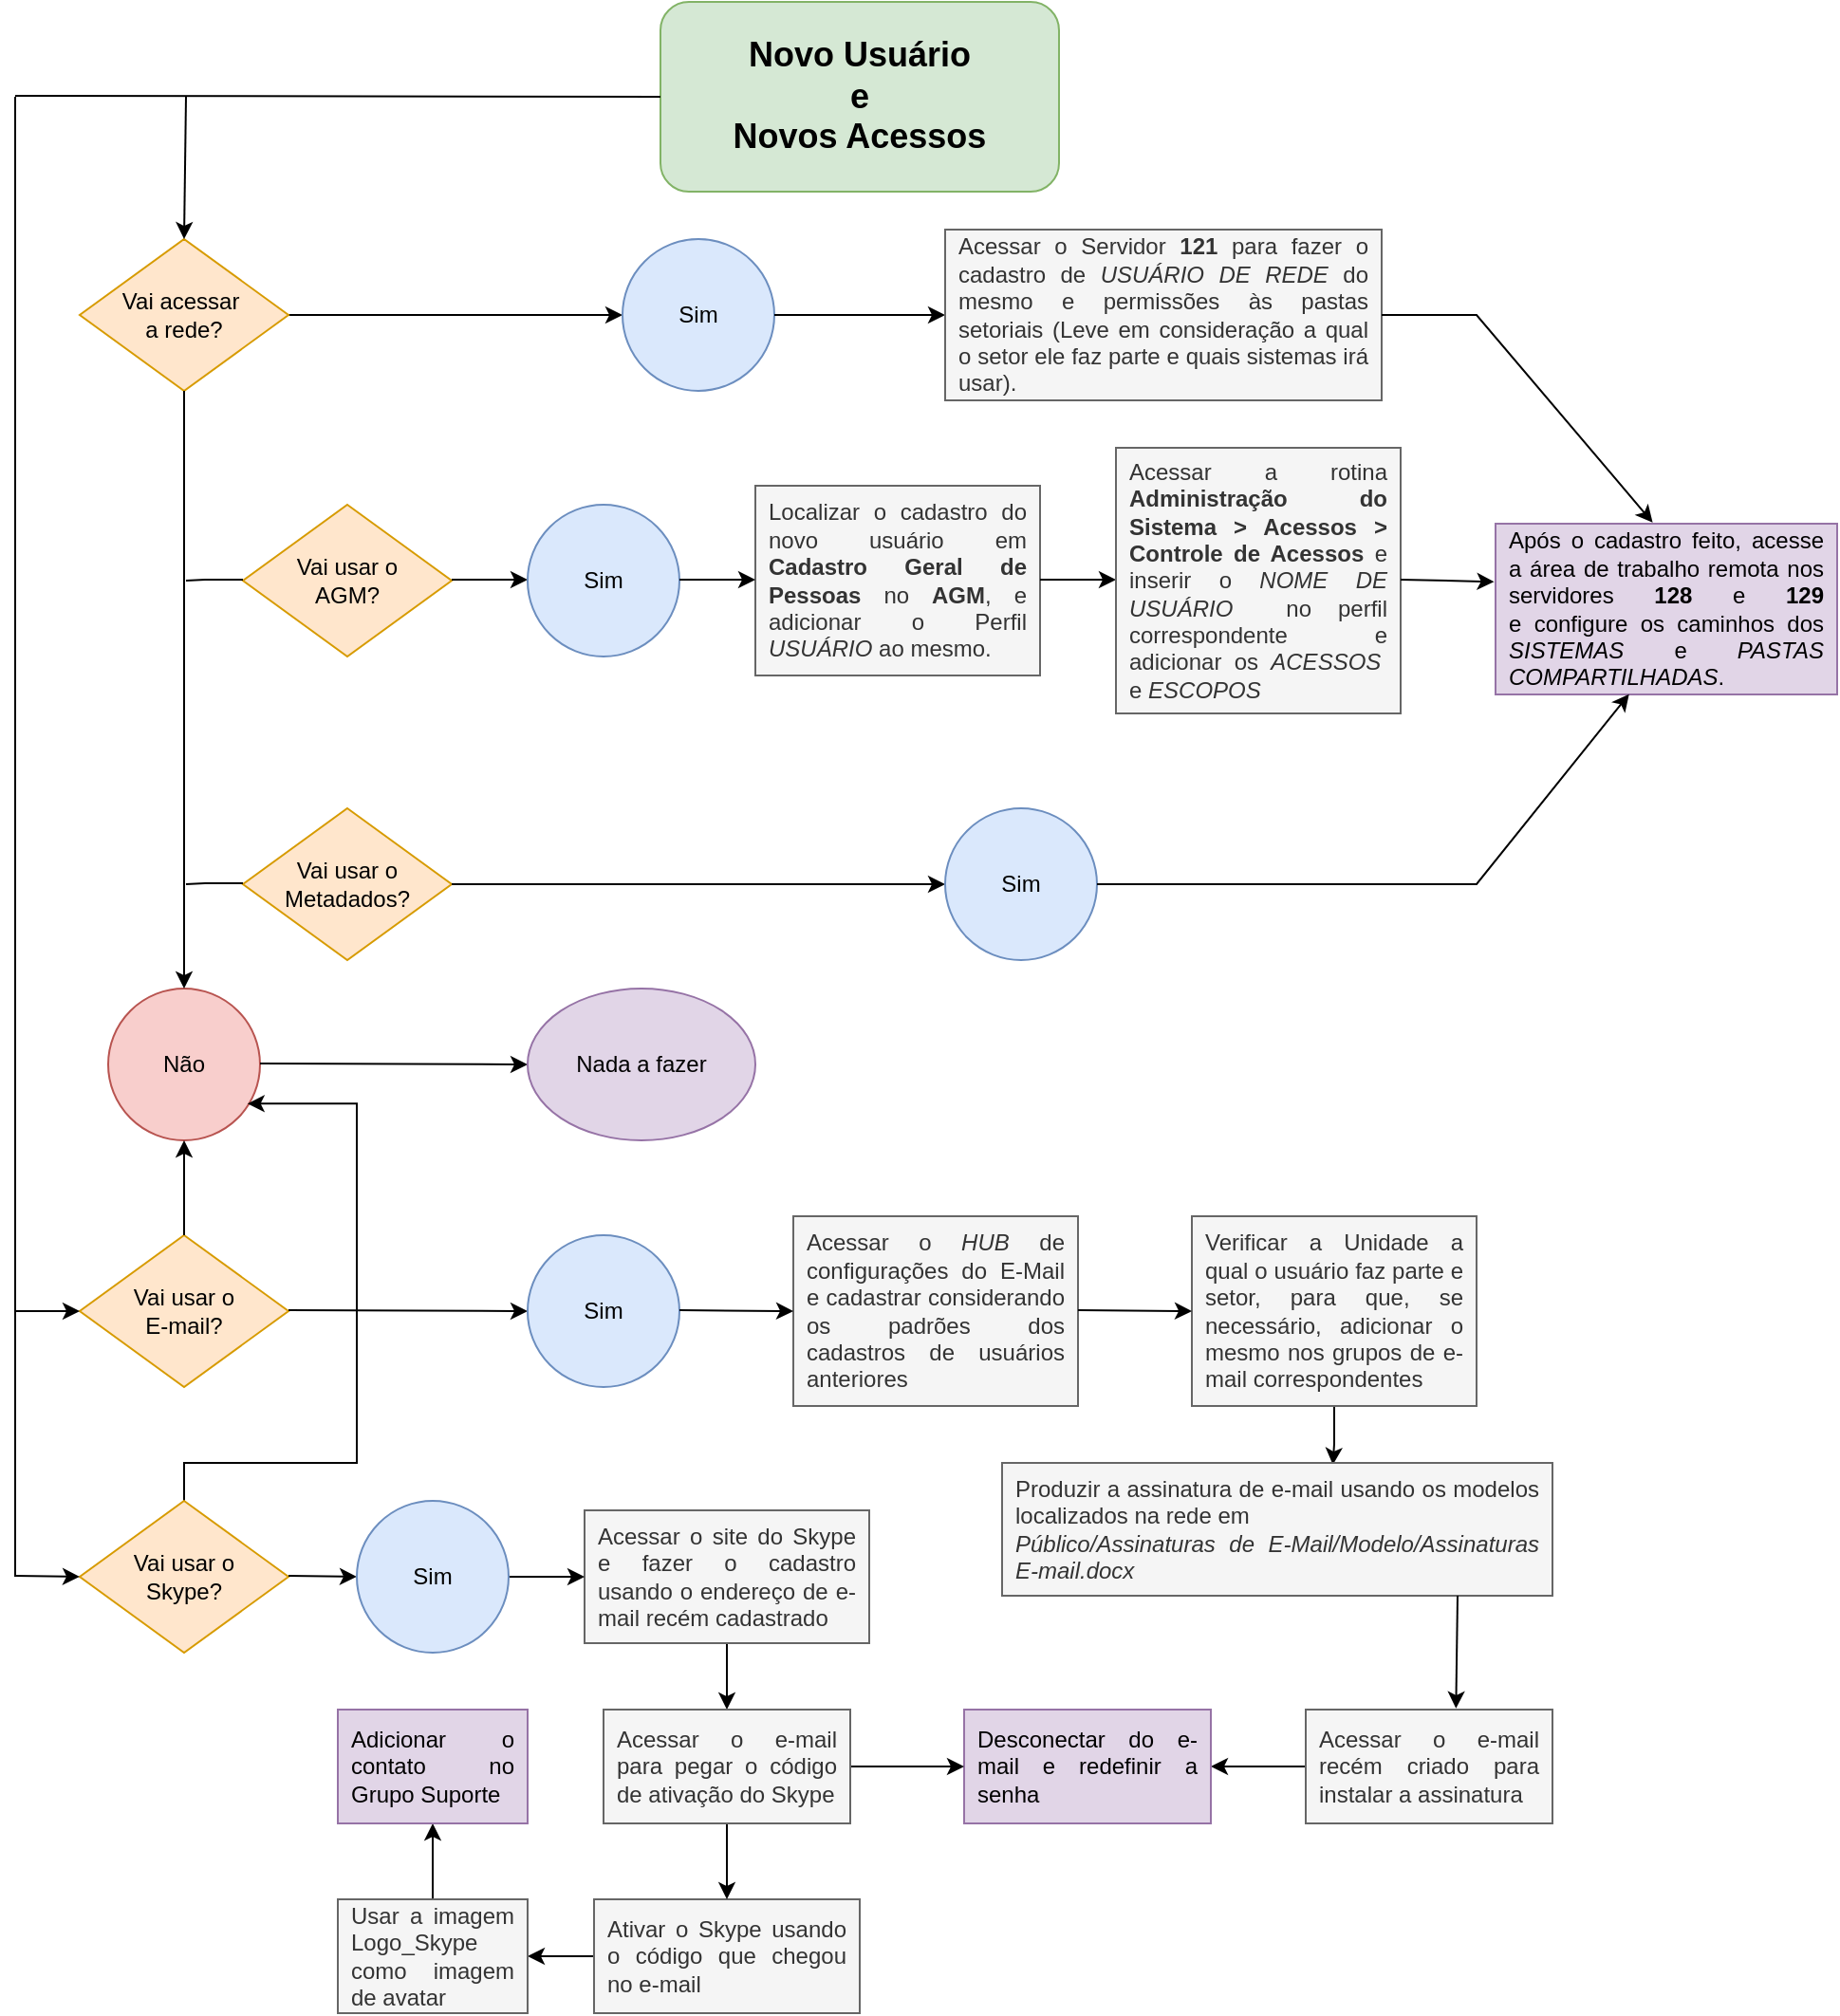 <mxfile version="21.0.8" type="github">
  <diagram name="Page-1" id="2YBvvXClWsGukQMizWep">
    <mxGraphModel dx="1050" dy="585" grid="1" gridSize="10" guides="1" tooltips="1" connect="1" arrows="1" fold="1" page="1" pageScale="1" pageWidth="850" pageHeight="1100" math="0" shadow="0">
      <root>
        <mxCell id="0" />
        <mxCell id="1" parent="0" />
        <mxCell id="UMKtYtPnzh8QqkZGxL-M-10" value="Vai usar o&lt;br&gt;AGM?" style="rhombus;whiteSpace=wrap;html=1;fillColor=#ffe6cc;strokeColor=#d79b00;" vertex="1" parent="1">
          <mxGeometry x="150" y="275" width="110" height="80" as="geometry" />
        </mxCell>
        <mxCell id="UMKtYtPnzh8QqkZGxL-M-12" value="" style="endArrow=classic;html=1;rounded=0;exitX=1;exitY=0.5;exitDx=0;exitDy=0;" edge="1" parent="1" source="UMKtYtPnzh8QqkZGxL-M-30">
          <mxGeometry width="50" height="50" relative="1" as="geometry">
            <mxPoint x="260" y="175" as="sourcePoint" />
            <mxPoint x="350" y="175" as="targetPoint" />
          </mxGeometry>
        </mxCell>
        <mxCell id="UMKtYtPnzh8QqkZGxL-M-14" value="Sim" style="ellipse;whiteSpace=wrap;html=1;aspect=fixed;fillColor=#dae8fc;strokeColor=#6c8ebf;" vertex="1" parent="1">
          <mxGeometry x="350" y="135" width="80" height="80" as="geometry" />
        </mxCell>
        <mxCell id="UMKtYtPnzh8QqkZGxL-M-16" value="Não" style="ellipse;whiteSpace=wrap;html=1;aspect=fixed;fillColor=#f8cecc;strokeColor=#b85450;" vertex="1" parent="1">
          <mxGeometry x="79" y="530" width="80" height="80" as="geometry" />
        </mxCell>
        <mxCell id="UMKtYtPnzh8QqkZGxL-M-18" value="Vai usar o Metadados?" style="rhombus;whiteSpace=wrap;html=1;fillColor=#ffe6cc;strokeColor=#d79b00;" vertex="1" parent="1">
          <mxGeometry x="150" y="435" width="110" height="80" as="geometry" />
        </mxCell>
        <mxCell id="UMKtYtPnzh8QqkZGxL-M-19" value="" style="endArrow=classic;html=1;rounded=0;" edge="1" parent="1">
          <mxGeometry width="50" height="50" relative="1" as="geometry">
            <mxPoint x="260" y="314.5" as="sourcePoint" />
            <mxPoint x="300" y="314.5" as="targetPoint" />
          </mxGeometry>
        </mxCell>
        <mxCell id="UMKtYtPnzh8QqkZGxL-M-20" value="Sim" style="ellipse;whiteSpace=wrap;html=1;aspect=fixed;fillColor=#dae8fc;strokeColor=#6c8ebf;" vertex="1" parent="1">
          <mxGeometry x="300" y="275" width="80" height="80" as="geometry" />
        </mxCell>
        <mxCell id="UMKtYtPnzh8QqkZGxL-M-23" value="Vai usar o&lt;br&gt;E-mail?" style="rhombus;whiteSpace=wrap;html=1;fillColor=#ffe6cc;strokeColor=#d79b00;" vertex="1" parent="1">
          <mxGeometry x="64" y="660" width="110" height="80" as="geometry" />
        </mxCell>
        <mxCell id="UMKtYtPnzh8QqkZGxL-M-25" value="" style="endArrow=classic;html=1;rounded=0;exitX=1;exitY=0.5;exitDx=0;exitDy=0;entryX=0;entryY=0.5;entryDx=0;entryDy=0;" edge="1" parent="1" source="UMKtYtPnzh8QqkZGxL-M-14" target="UMKtYtPnzh8QqkZGxL-M-31">
          <mxGeometry width="50" height="50" relative="1" as="geometry">
            <mxPoint x="490" y="175" as="sourcePoint" />
            <mxPoint x="490" y="175" as="targetPoint" />
          </mxGeometry>
        </mxCell>
        <mxCell id="UMKtYtPnzh8QqkZGxL-M-26" value="&lt;div style=&quot;text-align: justify;&quot;&gt;&lt;span style=&quot;background-color: initial;&quot;&gt;Localizar o cadastro do novo usuário em &lt;b&gt;Cadastro Geral de Pessoas &lt;/b&gt;no &lt;b&gt;AGM&lt;/b&gt;, e adicionar&amp;nbsp;o Perfil &lt;i&gt;USUÁRIO&lt;/i&gt;&amp;nbsp;ao mesmo.&lt;/span&gt;&lt;/div&gt;" style="rounded=0;whiteSpace=wrap;html=1;perimeterSpacing=0;spacingLeft=4;spacingRight=4;spacing=4;spacingTop=4;spacingBottom=4;fillColor=#f5f5f5;fontColor=#333333;strokeColor=#666666;" vertex="1" parent="1">
          <mxGeometry x="420" y="265" width="150" height="100" as="geometry" />
        </mxCell>
        <mxCell id="UMKtYtPnzh8QqkZGxL-M-27" value="" style="endArrow=classic;html=1;rounded=0;" edge="1" parent="1">
          <mxGeometry width="50" height="50" relative="1" as="geometry">
            <mxPoint x="570" y="314.5" as="sourcePoint" />
            <mxPoint x="610" y="314.5" as="targetPoint" />
          </mxGeometry>
        </mxCell>
        <mxCell id="UMKtYtPnzh8QqkZGxL-M-28" value="&lt;div style=&quot;text-align: justify;&quot;&gt;Acessar a rotina &lt;b&gt;Administração do Sistema &amp;gt; Acessos &amp;gt; Controle de Acessos&lt;/b&gt;&amp;nbsp;e inserir o &lt;i&gt;NOME DE USUÁRIO&lt;/i&gt;&amp;nbsp; no perfil correspondente e adicionar os &lt;i&gt;ACESSOS&amp;nbsp; &lt;/i&gt;e &lt;i&gt;ESCOPOS&lt;/i&gt;&lt;/div&gt;" style="rounded=0;whiteSpace=wrap;html=1;perimeterSpacing=0;spacingLeft=4;spacingRight=4;spacing=4;spacingTop=4;spacingBottom=4;fillColor=#f5f5f5;fontColor=#333333;strokeColor=#666666;" vertex="1" parent="1">
          <mxGeometry x="610" y="245" width="150" height="140" as="geometry" />
        </mxCell>
        <mxCell id="UMKtYtPnzh8QqkZGxL-M-30" value="Vai acessar&amp;nbsp;&lt;br&gt;a rede?" style="rhombus;whiteSpace=wrap;html=1;fillColor=#ffe6cc;strokeColor=#d79b00;" vertex="1" parent="1">
          <mxGeometry x="64" y="135" width="110" height="80" as="geometry" />
        </mxCell>
        <mxCell id="UMKtYtPnzh8QqkZGxL-M-31" value="&lt;div style=&quot;text-align: justify;&quot;&gt;Acessar o Servidor &lt;b&gt;121&lt;/b&gt;&amp;nbsp;para fazer o cadastro de &lt;i&gt;USUÁRIO DE REDE&lt;/i&gt;&amp;nbsp;do mesmo e permissões às pastas setoriais (Leve em consideração a qual o setor ele faz parte e quais sistemas irá usar).&amp;nbsp;&lt;/div&gt;" style="rounded=0;whiteSpace=wrap;html=1;perimeterSpacing=0;spacingLeft=4;spacingRight=4;spacing=4;spacingTop=4;spacingBottom=4;fillColor=#f5f5f5;fontColor=#333333;strokeColor=#666666;" vertex="1" parent="1">
          <mxGeometry x="520" y="130" width="230" height="90" as="geometry" />
        </mxCell>
        <mxCell id="UMKtYtPnzh8QqkZGxL-M-32" value="&lt;div style=&quot;text-align: justify;&quot;&gt;Após o cadastro feito, acesse a área de trabalho remota nos servidores&amp;nbsp;&lt;b&gt;128&lt;/b&gt; e &lt;b&gt;129 &lt;/b&gt;e&amp;nbsp;configure os caminhos dos &lt;i&gt;SISTEMAS&lt;/i&gt;&amp;nbsp;e &lt;i&gt;PASTAS COMPARTILHADAS&lt;/i&gt;.&lt;br&gt;&lt;/div&gt;" style="rounded=0;whiteSpace=wrap;html=1;perimeterSpacing=0;spacingLeft=4;spacingRight=4;spacing=4;spacingTop=4;spacingBottom=4;fillColor=#e1d5e7;strokeColor=#9673a6;" vertex="1" parent="1">
          <mxGeometry x="810" y="285" width="180" height="90" as="geometry" />
        </mxCell>
        <mxCell id="UMKtYtPnzh8QqkZGxL-M-35" value="" style="endArrow=classic;html=1;rounded=0;" edge="1" parent="1">
          <mxGeometry width="50" height="50" relative="1" as="geometry">
            <mxPoint x="380" y="314.5" as="sourcePoint" />
            <mxPoint x="420" y="314.5" as="targetPoint" />
          </mxGeometry>
        </mxCell>
        <mxCell id="UMKtYtPnzh8QqkZGxL-M-37" value="" style="endArrow=classic;html=1;rounded=0;entryX=0;entryY=0.5;entryDx=0;entryDy=0;" edge="1" parent="1" target="UMKtYtPnzh8QqkZGxL-M-38">
          <mxGeometry width="50" height="50" relative="1" as="geometry">
            <mxPoint x="260" y="475" as="sourcePoint" />
            <mxPoint x="300" y="475" as="targetPoint" />
          </mxGeometry>
        </mxCell>
        <mxCell id="UMKtYtPnzh8QqkZGxL-M-38" value="Sim" style="ellipse;whiteSpace=wrap;html=1;aspect=fixed;fillColor=#dae8fc;strokeColor=#6c8ebf;" vertex="1" parent="1">
          <mxGeometry x="520" y="435" width="80" height="80" as="geometry" />
        </mxCell>
        <mxCell id="UMKtYtPnzh8QqkZGxL-M-39" value="" style="endArrow=classic;html=1;rounded=0;entryX=0.391;entryY=0.998;entryDx=0;entryDy=0;entryPerimeter=0;exitX=1;exitY=0.5;exitDx=0;exitDy=0;" edge="1" parent="1" source="UMKtYtPnzh8QqkZGxL-M-38" target="UMKtYtPnzh8QqkZGxL-M-32">
          <mxGeometry width="50" height="50" relative="1" as="geometry">
            <mxPoint x="610" y="475" as="sourcePoint" />
            <mxPoint x="850" y="475" as="targetPoint" />
            <Array as="points">
              <mxPoint x="800" y="475" />
            </Array>
          </mxGeometry>
        </mxCell>
        <mxCell id="UMKtYtPnzh8QqkZGxL-M-40" value="" style="endArrow=classic;html=1;rounded=0;entryX=-0.004;entryY=0.34;entryDx=0;entryDy=0;entryPerimeter=0;" edge="1" parent="1" target="UMKtYtPnzh8QqkZGxL-M-32">
          <mxGeometry width="50" height="50" relative="1" as="geometry">
            <mxPoint x="760" y="314.5" as="sourcePoint" />
            <mxPoint x="800" y="314.5" as="targetPoint" />
          </mxGeometry>
        </mxCell>
        <mxCell id="UMKtYtPnzh8QqkZGxL-M-41" value="" style="endArrow=classic;html=1;rounded=0;entryX=0.46;entryY=-0.007;entryDx=0;entryDy=0;entryPerimeter=0;exitX=1;exitY=0.5;exitDx=0;exitDy=0;" edge="1" parent="1" source="UMKtYtPnzh8QqkZGxL-M-31" target="UMKtYtPnzh8QqkZGxL-M-32">
          <mxGeometry width="50" height="50" relative="1" as="geometry">
            <mxPoint x="790" y="174.5" as="sourcePoint" />
            <mxPoint x="930" y="285" as="targetPoint" />
            <Array as="points">
              <mxPoint x="800" y="175" />
            </Array>
          </mxGeometry>
        </mxCell>
        <mxCell id="UMKtYtPnzh8QqkZGxL-M-42" value="&lt;b&gt;&lt;font style=&quot;font-size: 18px;&quot;&gt;Novo Usuário&lt;br&gt;e&lt;br&gt;Novos Acessos&lt;br&gt;&lt;/font&gt;&lt;/b&gt;" style="rounded=1;whiteSpace=wrap;html=1;fillColor=#d5e8d4;strokeColor=#82b366;" vertex="1" parent="1">
          <mxGeometry x="370" y="10" width="210" height="100" as="geometry" />
        </mxCell>
        <mxCell id="UMKtYtPnzh8QqkZGxL-M-44" value="" style="endArrow=none;html=1;rounded=0;entryX=0;entryY=0.5;entryDx=0;entryDy=0;" edge="1" parent="1" target="UMKtYtPnzh8QqkZGxL-M-42">
          <mxGeometry width="50" height="50" relative="1" as="geometry">
            <mxPoint x="30" y="59.5" as="sourcePoint" />
            <mxPoint x="340" y="59.5" as="targetPoint" />
          </mxGeometry>
        </mxCell>
        <mxCell id="UMKtYtPnzh8QqkZGxL-M-45" value="" style="endArrow=none;html=1;rounded=0;" edge="1" parent="1">
          <mxGeometry width="50" height="50" relative="1" as="geometry">
            <mxPoint x="30" y="60" as="sourcePoint" />
            <mxPoint x="30" y="840" as="targetPoint" />
          </mxGeometry>
        </mxCell>
        <mxCell id="UMKtYtPnzh8QqkZGxL-M-47" value="" style="endArrow=classic;html=1;rounded=0;entryX=0.5;entryY=0;entryDx=0;entryDy=0;" edge="1" parent="1" target="UMKtYtPnzh8QqkZGxL-M-30">
          <mxGeometry width="50" height="50" relative="1" as="geometry">
            <mxPoint x="120" y="60" as="sourcePoint" />
            <mxPoint x="130" y="150" as="targetPoint" />
          </mxGeometry>
        </mxCell>
        <mxCell id="UMKtYtPnzh8QqkZGxL-M-48" value="" style="endArrow=classic;html=1;rounded=0;entryX=0;entryY=0.5;entryDx=0;entryDy=0;" edge="1" parent="1" target="UMKtYtPnzh8QqkZGxL-M-23">
          <mxGeometry width="50" height="50" relative="1" as="geometry">
            <mxPoint x="30" y="700" as="sourcePoint" />
            <mxPoint x="50" y="830" as="targetPoint" />
          </mxGeometry>
        </mxCell>
        <mxCell id="UMKtYtPnzh8QqkZGxL-M-52" value="" style="endArrow=classic;html=1;rounded=0;exitX=0.5;exitY=1;exitDx=0;exitDy=0;entryX=0.5;entryY=0;entryDx=0;entryDy=0;" edge="1" parent="1" source="UMKtYtPnzh8QqkZGxL-M-30" target="UMKtYtPnzh8QqkZGxL-M-16">
          <mxGeometry width="50" height="50" relative="1" as="geometry">
            <mxPoint x="118.5" y="260" as="sourcePoint" />
            <mxPoint x="118.5" y="580" as="targetPoint" />
          </mxGeometry>
        </mxCell>
        <mxCell id="UMKtYtPnzh8QqkZGxL-M-54" value="" style="endArrow=none;html=1;rounded=0;" edge="1" parent="1">
          <mxGeometry width="50" height="50" relative="1" as="geometry">
            <mxPoint x="150" y="314.5" as="sourcePoint" />
            <mxPoint x="120" y="315" as="targetPoint" />
            <Array as="points">
              <mxPoint x="130" y="314.5" />
            </Array>
          </mxGeometry>
        </mxCell>
        <mxCell id="UMKtYtPnzh8QqkZGxL-M-55" value="" style="endArrow=none;html=1;rounded=0;" edge="1" parent="1">
          <mxGeometry width="50" height="50" relative="1" as="geometry">
            <mxPoint x="150" y="474.5" as="sourcePoint" />
            <mxPoint x="120" y="475" as="targetPoint" />
            <Array as="points">
              <mxPoint x="130" y="474.5" />
            </Array>
          </mxGeometry>
        </mxCell>
        <mxCell id="UMKtYtPnzh8QqkZGxL-M-56" value="" style="endArrow=classic;html=1;rounded=0;" edge="1" parent="1">
          <mxGeometry width="50" height="50" relative="1" as="geometry">
            <mxPoint x="159" y="569.5" as="sourcePoint" />
            <mxPoint x="300" y="570" as="targetPoint" />
          </mxGeometry>
        </mxCell>
        <mxCell id="UMKtYtPnzh8QqkZGxL-M-57" value="Nada a fazer" style="ellipse;whiteSpace=wrap;html=1;fillColor=#e1d5e7;strokeColor=#9673a6;" vertex="1" parent="1">
          <mxGeometry x="300" y="530" width="120" height="80" as="geometry" />
        </mxCell>
        <mxCell id="UMKtYtPnzh8QqkZGxL-M-58" value="" style="endArrow=classic;html=1;rounded=0;entryX=0.5;entryY=1;entryDx=0;entryDy=0;exitX=0.5;exitY=0;exitDx=0;exitDy=0;" edge="1" parent="1" source="UMKtYtPnzh8QqkZGxL-M-23" target="UMKtYtPnzh8QqkZGxL-M-16">
          <mxGeometry width="50" height="50" relative="1" as="geometry">
            <mxPoint x="120" y="730" as="sourcePoint" />
            <mxPoint x="118.5" y="720" as="targetPoint" />
          </mxGeometry>
        </mxCell>
        <mxCell id="UMKtYtPnzh8QqkZGxL-M-59" value="" style="endArrow=classic;html=1;rounded=0;entryX=0;entryY=0.5;entryDx=0;entryDy=0;" edge="1" parent="1" target="UMKtYtPnzh8QqkZGxL-M-60">
          <mxGeometry width="50" height="50" relative="1" as="geometry">
            <mxPoint x="174" y="699.5" as="sourcePoint" />
            <mxPoint x="315" y="700" as="targetPoint" />
          </mxGeometry>
        </mxCell>
        <mxCell id="UMKtYtPnzh8QqkZGxL-M-60" value="Sim" style="ellipse;whiteSpace=wrap;html=1;aspect=fixed;fillColor=#dae8fc;strokeColor=#6c8ebf;" vertex="1" parent="1">
          <mxGeometry x="300" y="660" width="80" height="80" as="geometry" />
        </mxCell>
        <mxCell id="UMKtYtPnzh8QqkZGxL-M-61" value="&lt;div style=&quot;text-align: justify;&quot;&gt;Acessar o &lt;i&gt;HUB&lt;/i&gt;&amp;nbsp;de configurações do E-Mail e cadastrar considerando os padrões dos cadastros de usuários anteriores&lt;/div&gt;" style="rounded=0;whiteSpace=wrap;html=1;perimeterSpacing=0;spacingLeft=4;spacingRight=4;spacing=4;spacingTop=4;spacingBottom=4;fillColor=#f5f5f5;fontColor=#333333;strokeColor=#666666;" vertex="1" parent="1">
          <mxGeometry x="440" y="650" width="150" height="100" as="geometry" />
        </mxCell>
        <mxCell id="UMKtYtPnzh8QqkZGxL-M-90" style="edgeStyle=orthogonalEdgeStyle;rounded=0;orthogonalLoop=1;jettySize=auto;html=1;entryX=0.601;entryY=0.014;entryDx=0;entryDy=0;entryPerimeter=0;" edge="1" parent="1" source="UMKtYtPnzh8QqkZGxL-M-62" target="UMKtYtPnzh8QqkZGxL-M-63">
          <mxGeometry relative="1" as="geometry" />
        </mxCell>
        <mxCell id="UMKtYtPnzh8QqkZGxL-M-62" value="&lt;div style=&quot;text-align: justify;&quot;&gt;Verificar a Unidade a qual o usuário faz parte e setor, para que, se necessário, adicionar o mesmo nos grupos de e-mail correspondentes&lt;/div&gt;" style="rounded=0;whiteSpace=wrap;html=1;perimeterSpacing=0;spacingLeft=4;spacingRight=4;spacing=4;spacingTop=4;spacingBottom=4;fillColor=#f5f5f5;fontColor=#333333;strokeColor=#666666;" vertex="1" parent="1">
          <mxGeometry x="650" y="650" width="150" height="100" as="geometry" />
        </mxCell>
        <mxCell id="UMKtYtPnzh8QqkZGxL-M-63" value="&lt;div style=&quot;text-align: justify;&quot;&gt;Produzir a assinatura de e-mail usando os modelos localizados na rede em&lt;/div&gt;&lt;div style=&quot;text-align: justify;&quot;&gt;&lt;i style=&quot;&quot;&gt;Público/Assinaturas de E-Mail/Modelo/Assinaturas E-mail.docx&lt;/i&gt;&lt;/div&gt;" style="rounded=0;whiteSpace=wrap;html=1;perimeterSpacing=0;spacingLeft=4;spacingRight=4;spacing=4;spacingTop=4;spacingBottom=4;fillColor=#f5f5f5;fontColor=#333333;strokeColor=#666666;" vertex="1" parent="1">
          <mxGeometry x="550" y="780" width="290" height="70" as="geometry" />
        </mxCell>
        <mxCell id="UMKtYtPnzh8QqkZGxL-M-64" value="" style="endArrow=classic;html=1;rounded=0;entryX=0;entryY=0.5;entryDx=0;entryDy=0;" edge="1" parent="1" target="UMKtYtPnzh8QqkZGxL-M-61">
          <mxGeometry width="50" height="50" relative="1" as="geometry">
            <mxPoint x="380" y="699.5" as="sourcePoint" />
            <mxPoint x="420" y="699.5" as="targetPoint" />
          </mxGeometry>
        </mxCell>
        <mxCell id="UMKtYtPnzh8QqkZGxL-M-65" value="" style="endArrow=classic;html=1;rounded=0;entryX=0;entryY=0.5;entryDx=0;entryDy=0;" edge="1" parent="1">
          <mxGeometry width="50" height="50" relative="1" as="geometry">
            <mxPoint x="590" y="699.5" as="sourcePoint" />
            <mxPoint x="650" y="700" as="targetPoint" />
          </mxGeometry>
        </mxCell>
        <mxCell id="UMKtYtPnzh8QqkZGxL-M-97" style="edgeStyle=orthogonalEdgeStyle;rounded=0;orthogonalLoop=1;jettySize=auto;html=1;entryX=1;entryY=0.5;entryDx=0;entryDy=0;" edge="1" parent="1" source="UMKtYtPnzh8QqkZGxL-M-67" target="UMKtYtPnzh8QqkZGxL-M-68">
          <mxGeometry relative="1" as="geometry" />
        </mxCell>
        <mxCell id="UMKtYtPnzh8QqkZGxL-M-67" value="&lt;div style=&quot;text-align: justify;&quot;&gt;Acessar o e-mail recém criado para instalar a assinatura&lt;/div&gt;" style="rounded=0;whiteSpace=wrap;html=1;perimeterSpacing=0;spacingLeft=4;spacingRight=4;spacing=4;spacingTop=4;spacingBottom=4;fillColor=#f5f5f5;fontColor=#333333;strokeColor=#666666;" vertex="1" parent="1">
          <mxGeometry x="710" y="910" width="130" height="60" as="geometry" />
        </mxCell>
        <mxCell id="UMKtYtPnzh8QqkZGxL-M-68" value="&lt;div style=&quot;text-align: justify;&quot;&gt;Desconectar do e-mail e redefinir a senha&lt;/div&gt;" style="rounded=0;whiteSpace=wrap;html=1;perimeterSpacing=0;spacingLeft=4;spacingRight=4;spacing=4;spacingTop=4;spacingBottom=4;fillColor=#e1d5e7;strokeColor=#9673a6;" vertex="1" parent="1">
          <mxGeometry x="530" y="910" width="130" height="60" as="geometry" />
        </mxCell>
        <mxCell id="UMKtYtPnzh8QqkZGxL-M-79" style="edgeStyle=orthogonalEdgeStyle;rounded=0;orthogonalLoop=1;jettySize=auto;html=1;entryX=0.917;entryY=0.758;entryDx=0;entryDy=0;entryPerimeter=0;" edge="1" parent="1" source="UMKtYtPnzh8QqkZGxL-M-69" target="UMKtYtPnzh8QqkZGxL-M-16">
          <mxGeometry relative="1" as="geometry">
            <mxPoint x="180" y="600" as="targetPoint" />
            <Array as="points">
              <mxPoint x="119" y="780" />
              <mxPoint x="210" y="780" />
              <mxPoint x="210" y="591" />
            </Array>
          </mxGeometry>
        </mxCell>
        <mxCell id="UMKtYtPnzh8QqkZGxL-M-69" value="Vai usar o&lt;br&gt;Skype?" style="rhombus;whiteSpace=wrap;html=1;fillColor=#ffe6cc;strokeColor=#d79b00;" vertex="1" parent="1">
          <mxGeometry x="64" y="800" width="110" height="80" as="geometry" />
        </mxCell>
        <mxCell id="UMKtYtPnzh8QqkZGxL-M-70" value="" style="endArrow=classic;html=1;rounded=0;entryX=0;entryY=0.5;entryDx=0;entryDy=0;" edge="1" parent="1">
          <mxGeometry width="50" height="50" relative="1" as="geometry">
            <mxPoint x="174" y="839.5" as="sourcePoint" />
            <mxPoint x="210" y="840" as="targetPoint" />
          </mxGeometry>
        </mxCell>
        <mxCell id="UMKtYtPnzh8QqkZGxL-M-73" value="" style="endArrow=classic;html=1;rounded=0;entryX=0;entryY=0.5;entryDx=0;entryDy=0;" edge="1" parent="1">
          <mxGeometry width="50" height="50" relative="1" as="geometry">
            <mxPoint x="30" y="839.5" as="sourcePoint" />
            <mxPoint x="64" y="840" as="targetPoint" />
          </mxGeometry>
        </mxCell>
        <mxCell id="UMKtYtPnzh8QqkZGxL-M-91" style="edgeStyle=orthogonalEdgeStyle;rounded=0;orthogonalLoop=1;jettySize=auto;html=1;entryX=0.5;entryY=0;entryDx=0;entryDy=0;" edge="1" parent="1" source="UMKtYtPnzh8QqkZGxL-M-74" target="UMKtYtPnzh8QqkZGxL-M-83">
          <mxGeometry relative="1" as="geometry" />
        </mxCell>
        <mxCell id="UMKtYtPnzh8QqkZGxL-M-74" value="&lt;div style=&quot;text-align: justify;&quot;&gt;Acessar o site do Skype e fazer o cadastro usando o endereço de e-mail recém cadastrado&lt;/div&gt;" style="rounded=0;whiteSpace=wrap;html=1;perimeterSpacing=0;spacingLeft=4;spacingRight=4;spacing=4;spacingTop=4;spacingBottom=4;fillColor=#f5f5f5;fontColor=#333333;strokeColor=#666666;" vertex="1" parent="1">
          <mxGeometry x="330" y="805" width="150" height="70" as="geometry" />
        </mxCell>
        <mxCell id="UMKtYtPnzh8QqkZGxL-M-93" style="edgeStyle=orthogonalEdgeStyle;rounded=0;orthogonalLoop=1;jettySize=auto;html=1;entryX=1;entryY=0.5;entryDx=0;entryDy=0;" edge="1" parent="1" source="UMKtYtPnzh8QqkZGxL-M-75" target="UMKtYtPnzh8QqkZGxL-M-88">
          <mxGeometry relative="1" as="geometry" />
        </mxCell>
        <mxCell id="UMKtYtPnzh8QqkZGxL-M-75" value="&lt;div style=&quot;text-align: justify;&quot;&gt;Ativar o Skype usando o código que chegou no e-mail&lt;/div&gt;" style="rounded=0;whiteSpace=wrap;html=1;perimeterSpacing=0;spacingLeft=4;spacingRight=4;spacing=4;spacingTop=4;spacingBottom=4;fillColor=#f5f5f5;fontColor=#333333;strokeColor=#666666;" vertex="1" parent="1">
          <mxGeometry x="335" y="1010" width="140" height="60" as="geometry" />
        </mxCell>
        <mxCell id="UMKtYtPnzh8QqkZGxL-M-95" style="edgeStyle=orthogonalEdgeStyle;rounded=0;orthogonalLoop=1;jettySize=auto;html=1;entryX=0;entryY=0.5;entryDx=0;entryDy=0;" edge="1" parent="1" source="UMKtYtPnzh8QqkZGxL-M-78" target="UMKtYtPnzh8QqkZGxL-M-74">
          <mxGeometry relative="1" as="geometry" />
        </mxCell>
        <mxCell id="UMKtYtPnzh8QqkZGxL-M-78" value="Sim" style="ellipse;whiteSpace=wrap;html=1;aspect=fixed;fillColor=#dae8fc;strokeColor=#6c8ebf;" vertex="1" parent="1">
          <mxGeometry x="210" y="800" width="80" height="80" as="geometry" />
        </mxCell>
        <mxCell id="UMKtYtPnzh8QqkZGxL-M-92" style="edgeStyle=orthogonalEdgeStyle;rounded=0;orthogonalLoop=1;jettySize=auto;html=1;entryX=0.5;entryY=0;entryDx=0;entryDy=0;" edge="1" parent="1" source="UMKtYtPnzh8QqkZGxL-M-83" target="UMKtYtPnzh8QqkZGxL-M-75">
          <mxGeometry relative="1" as="geometry" />
        </mxCell>
        <mxCell id="UMKtYtPnzh8QqkZGxL-M-98" style="edgeStyle=orthogonalEdgeStyle;rounded=0;orthogonalLoop=1;jettySize=auto;html=1;entryX=0;entryY=0.5;entryDx=0;entryDy=0;" edge="1" parent="1" source="UMKtYtPnzh8QqkZGxL-M-83" target="UMKtYtPnzh8QqkZGxL-M-68">
          <mxGeometry relative="1" as="geometry" />
        </mxCell>
        <mxCell id="UMKtYtPnzh8QqkZGxL-M-83" value="&lt;div style=&quot;text-align: justify;&quot;&gt;Acessar o e-mail para pegar o código de ativação do Skype&lt;/div&gt;" style="rounded=0;whiteSpace=wrap;html=1;perimeterSpacing=0;spacingLeft=4;spacingRight=4;spacing=4;spacingTop=4;spacingBottom=4;fillColor=#f5f5f5;fontColor=#333333;strokeColor=#666666;" vertex="1" parent="1">
          <mxGeometry x="340" y="910" width="130" height="60" as="geometry" />
        </mxCell>
        <mxCell id="UMKtYtPnzh8QqkZGxL-M-99" style="edgeStyle=orthogonalEdgeStyle;rounded=0;orthogonalLoop=1;jettySize=auto;html=1;entryX=0.5;entryY=1;entryDx=0;entryDy=0;" edge="1" parent="1" source="UMKtYtPnzh8QqkZGxL-M-88" target="UMKtYtPnzh8QqkZGxL-M-94">
          <mxGeometry relative="1" as="geometry" />
        </mxCell>
        <mxCell id="UMKtYtPnzh8QqkZGxL-M-88" value="&lt;div style=&quot;text-align: justify;&quot;&gt;Usar a imagem Logo_Skype como imagem de avatar&lt;/div&gt;" style="rounded=0;whiteSpace=wrap;html=1;perimeterSpacing=0;spacingLeft=4;spacingRight=4;spacing=4;spacingTop=4;spacingBottom=4;fillColor=#f5f5f5;fontColor=#333333;strokeColor=#666666;" vertex="1" parent="1">
          <mxGeometry x="200" y="1010" width="100" height="60" as="geometry" />
        </mxCell>
        <mxCell id="UMKtYtPnzh8QqkZGxL-M-94" value="&lt;div style=&quot;text-align: justify;&quot;&gt;Adicionar o contato no Grupo Suporte&lt;/div&gt;" style="rounded=0;whiteSpace=wrap;html=1;perimeterSpacing=0;spacingLeft=4;spacingRight=4;spacing=4;spacingTop=4;spacingBottom=4;fillColor=#e1d5e7;strokeColor=#9673a6;" vertex="1" parent="1">
          <mxGeometry x="200" y="910" width="100" height="60" as="geometry" />
        </mxCell>
        <mxCell id="UMKtYtPnzh8QqkZGxL-M-96" value="" style="endArrow=classic;html=1;rounded=0;entryX=0.609;entryY=-0.01;entryDx=0;entryDy=0;entryPerimeter=0;" edge="1" parent="1" target="UMKtYtPnzh8QqkZGxL-M-67">
          <mxGeometry width="50" height="50" relative="1" as="geometry">
            <mxPoint x="790" y="850" as="sourcePoint" />
            <mxPoint x="790" y="880" as="targetPoint" />
          </mxGeometry>
        </mxCell>
      </root>
    </mxGraphModel>
  </diagram>
</mxfile>
